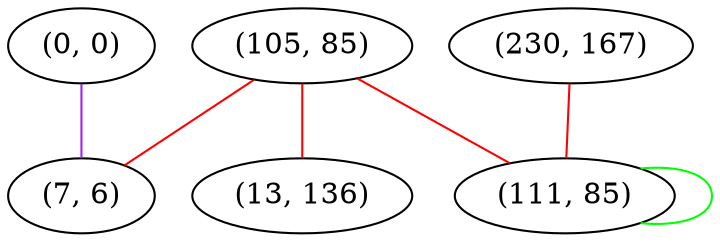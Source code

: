 graph "" {
"(0, 0)";
"(230, 167)";
"(105, 85)";
"(7, 6)";
"(111, 85)";
"(13, 136)";
"(0, 0)" -- "(7, 6)"  [color=purple, key=0, weight=4];
"(230, 167)" -- "(111, 85)"  [color=red, key=0, weight=1];
"(105, 85)" -- "(7, 6)"  [color=red, key=0, weight=1];
"(105, 85)" -- "(111, 85)"  [color=red, key=0, weight=1];
"(105, 85)" -- "(13, 136)"  [color=red, key=0, weight=1];
"(111, 85)" -- "(111, 85)"  [color=green, key=0, weight=2];
}
